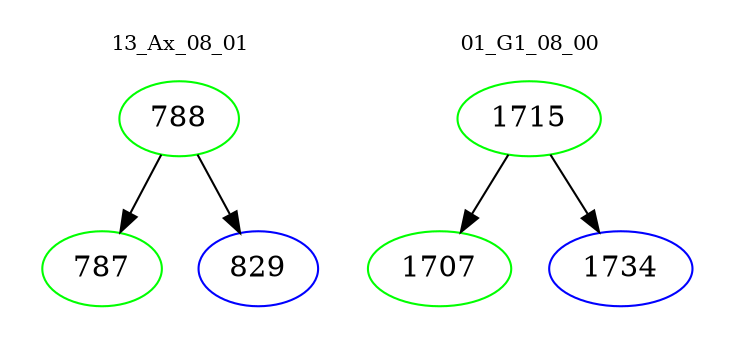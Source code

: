 digraph{
subgraph cluster_0 {
color = white
label = "13_Ax_08_01";
fontsize=10;
T0_788 [label="788", color="green"]
T0_788 -> T0_787 [color="black"]
T0_787 [label="787", color="green"]
T0_788 -> T0_829 [color="black"]
T0_829 [label="829", color="blue"]
}
subgraph cluster_1 {
color = white
label = "01_G1_08_00";
fontsize=10;
T1_1715 [label="1715", color="green"]
T1_1715 -> T1_1707 [color="black"]
T1_1707 [label="1707", color="green"]
T1_1715 -> T1_1734 [color="black"]
T1_1734 [label="1734", color="blue"]
}
}
